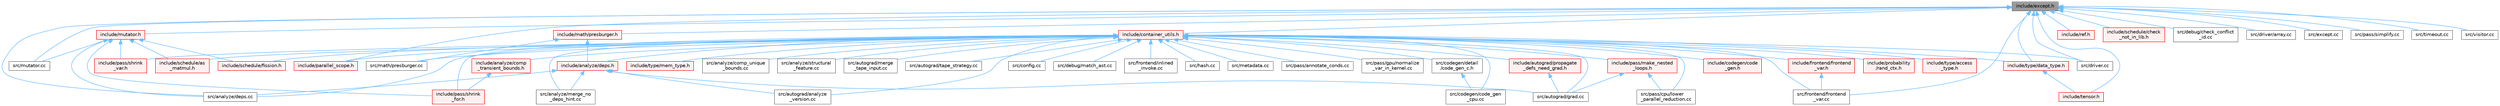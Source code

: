 digraph "include/except.h"
{
 // LATEX_PDF_SIZE
  bgcolor="transparent";
  edge [fontname=Helvetica,fontsize=10,labelfontname=Helvetica,labelfontsize=10];
  node [fontname=Helvetica,fontsize=10,shape=box,height=0.2,width=0.4];
  Node1 [label="include/except.h",height=0.2,width=0.4,color="gray40", fillcolor="grey60", style="filled", fontcolor="black",tooltip=" "];
  Node1 -> Node2 [dir="back",color="steelblue1",style="solid"];
  Node2 [label="include/container_utils.h",height=0.2,width=0.4,color="red", fillcolor="#FFF0F0", style="filled",URL="$container__utils_8h.html",tooltip=" "];
  Node2 -> Node3 [dir="back",color="steelblue1",style="solid"];
  Node3 [label="include/analyze/comp\l_transient_bounds.h",height=0.2,width=0.4,color="red", fillcolor="#FFF0F0", style="filled",URL="$comp__transient__bounds_8h.html",tooltip=" "];
  Node3 -> Node44 [dir="back",color="steelblue1",style="solid"];
  Node44 [label="include/pass/shrink\l_for.h",height=0.2,width=0.4,color="red", fillcolor="#FFF0F0", style="filled",URL="$shrink__for_8h.html",tooltip=" "];
  Node2 -> Node46 [dir="back",color="steelblue1",style="solid"];
  Node46 [label="include/analyze/deps.h",height=0.2,width=0.4,color="red", fillcolor="#FFF0F0", style="filled",URL="$deps_8h.html",tooltip=" "];
  Node46 -> Node48 [dir="back",color="steelblue1",style="solid"];
  Node48 [label="src/analyze/deps.cc",height=0.2,width=0.4,color="grey40", fillcolor="white", style="filled",URL="$deps_8cc.html",tooltip=" "];
  Node46 -> Node49 [dir="back",color="steelblue1",style="solid"];
  Node49 [label="src/analyze/merge_no\l_deps_hint.cc",height=0.2,width=0.4,color="grey40", fillcolor="white", style="filled",URL="$merge__no__deps__hint_8cc.html",tooltip=" "];
  Node46 -> Node39 [dir="back",color="steelblue1",style="solid"];
  Node39 [label="src/autograd/analyze\l_version.cc",height=0.2,width=0.4,color="grey40", fillcolor="white", style="filled",URL="$analyze__version_8cc.html",tooltip=" "];
  Node46 -> Node21 [dir="back",color="steelblue1",style="solid"];
  Node21 [label="src/autograd/grad.cc",height=0.2,width=0.4,color="grey40", fillcolor="white", style="filled",URL="$grad_8cc.html",tooltip=" "];
  Node2 -> Node68 [dir="back",color="steelblue1",style="solid"];
  Node68 [label="include/autograd/propagate\l_defs_need_grad.h",height=0.2,width=0.4,color="red", fillcolor="#FFF0F0", style="filled",URL="$propagate__defs__need__grad_8h.html",tooltip=" "];
  Node68 -> Node21 [dir="back",color="steelblue1",style="solid"];
  Node2 -> Node70 [dir="back",color="steelblue1",style="solid"];
  Node70 [label="include/codegen/code\l_gen.h",height=0.2,width=0.4,color="red", fillcolor="#FFF0F0", style="filled",URL="$include_2codegen_2code__gen_8h.html",tooltip=" "];
  Node2 -> Node80 [dir="back",color="steelblue1",style="solid"];
  Node80 [label="include/frontend/frontend\l_var.h",height=0.2,width=0.4,color="red", fillcolor="#FFF0F0", style="filled",URL="$frontend__var_8h.html",tooltip=" "];
  Node80 -> Node83 [dir="back",color="steelblue1",style="solid"];
  Node83 [label="src/frontend/frontend\l_var.cc",height=0.2,width=0.4,color="grey40", fillcolor="white", style="filled",URL="$frontend__var_8cc.html",tooltip=" "];
  Node2 -> Node84 [dir="back",color="steelblue1",style="solid"];
  Node84 [label="include/parallel_scope.h",height=0.2,width=0.4,color="red", fillcolor="#FFF0F0", style="filled",URL="$parallel__scope_8h.html",tooltip=" "];
  Node2 -> Node237 [dir="back",color="steelblue1",style="solid"];
  Node237 [label="include/pass/make_nested\l_loops.h",height=0.2,width=0.4,color="red", fillcolor="#FFF0F0", style="filled",URL="$make__nested__loops_8h.html",tooltip=" "];
  Node237 -> Node21 [dir="back",color="steelblue1",style="solid"];
  Node237 -> Node23 [dir="back",color="steelblue1",style="solid"];
  Node23 [label="src/pass/cpu/lower\l_parallel_reduction.cc",height=0.2,width=0.4,color="grey40", fillcolor="white", style="filled",URL="$cpu_2lower__parallel__reduction_8cc.html",tooltip=" "];
  Node2 -> Node44 [dir="back",color="steelblue1",style="solid"];
  Node2 -> Node8 [dir="back",color="steelblue1",style="solid"];
  Node8 [label="include/pass/shrink\l_var.h",height=0.2,width=0.4,color="red", fillcolor="#FFF0F0", style="filled",URL="$shrink__var_8h.html",tooltip=" "];
  Node2 -> Node242 [dir="back",color="steelblue1",style="solid"];
  Node242 [label="include/probability\l/rand_ctx.h",height=0.2,width=0.4,color="red", fillcolor="#FFF0F0", style="filled",URL="$rand__ctx_8h.html",tooltip=" "];
  Node2 -> Node131 [dir="back",color="steelblue1",style="solid"];
  Node131 [label="include/schedule/as\l_matmul.h",height=0.2,width=0.4,color="red", fillcolor="#FFF0F0", style="filled",URL="$as__matmul_8h.html",tooltip=" "];
  Node2 -> Node143 [dir="back",color="steelblue1",style="solid"];
  Node143 [label="include/schedule/fission.h",height=0.2,width=0.4,color="red", fillcolor="#FFF0F0", style="filled",URL="$fission_8h.html",tooltip=" "];
  Node2 -> Node244 [dir="back",color="steelblue1",style="solid"];
  Node244 [label="include/type/access\l_type.h",height=0.2,width=0.4,color="red", fillcolor="#FFF0F0", style="filled",URL="$access__type_8h.html",tooltip=" "];
  Node2 -> Node257 [dir="back",color="steelblue1",style="solid"];
  Node257 [label="include/type/data_type.h",height=0.2,width=0.4,color="red", fillcolor="#FFF0F0", style="filled",URL="$data__type_8h.html",tooltip=" "];
  Node257 -> Node273 [dir="back",color="steelblue1",style="solid"];
  Node273 [label="include/tensor.h",height=0.2,width=0.4,color="red", fillcolor="#FFF0F0", style="filled",URL="$tensor_8h.html",tooltip=" "];
  Node2 -> Node277 [dir="back",color="steelblue1",style="solid"];
  Node277 [label="include/type/mem_type.h",height=0.2,width=0.4,color="red", fillcolor="#FFF0F0", style="filled",URL="$mem__type_8h.html",tooltip=" "];
  Node2 -> Node38 [dir="back",color="steelblue1",style="solid"];
  Node38 [label="src/analyze/comp_unique\l_bounds.cc",height=0.2,width=0.4,color="grey40", fillcolor="white", style="filled",URL="$comp__unique__bounds_8cc.html",tooltip=" "];
  Node2 -> Node48 [dir="back",color="steelblue1",style="solid"];
  Node2 -> Node49 [dir="back",color="steelblue1",style="solid"];
  Node2 -> Node7 [dir="back",color="steelblue1",style="solid"];
  Node7 [label="src/analyze/structural\l_feature.cc",height=0.2,width=0.4,color="grey40", fillcolor="white", style="filled",URL="$structural__feature_8cc.html",tooltip=" "];
  Node2 -> Node39 [dir="back",color="steelblue1",style="solid"];
  Node2 -> Node21 [dir="back",color="steelblue1",style="solid"];
  Node2 -> Node110 [dir="back",color="steelblue1",style="solid"];
  Node110 [label="src/autograd/merge\l_tape_input.cc",height=0.2,width=0.4,color="grey40", fillcolor="white", style="filled",URL="$merge__tape__input_8cc.html",tooltip=" "];
  Node2 -> Node152 [dir="back",color="steelblue1",style="solid"];
  Node152 [label="src/autograd/tape_strategy.cc",height=0.2,width=0.4,color="grey40", fillcolor="white", style="filled",URL="$tape__strategy_8cc.html",tooltip=" "];
  Node2 -> Node22 [dir="back",color="steelblue1",style="solid"];
  Node22 [label="src/codegen/code_gen\l_cpu.cc",height=0.2,width=0.4,color="grey40", fillcolor="white", style="filled",URL="$code__gen__cpu_8cc.html",tooltip=" "];
  Node2 -> Node74 [dir="back",color="steelblue1",style="solid"];
  Node74 [label="src/codegen/detail\l/code_gen_c.h",height=0.2,width=0.4,color="grey40", fillcolor="white", style="filled",URL="$src_2codegen_2detail_2code__gen__c_8h.html",tooltip=" "];
  Node74 -> Node22 [dir="back",color="steelblue1",style="solid"];
  Node2 -> Node254 [dir="back",color="steelblue1",style="solid"];
  Node254 [label="src/config.cc",height=0.2,width=0.4,color="grey40", fillcolor="white", style="filled",URL="$config_8cc.html",tooltip=" "];
  Node2 -> Node187 [dir="back",color="steelblue1",style="solid"];
  Node187 [label="src/debug/match_ast.cc",height=0.2,width=0.4,color="grey40", fillcolor="white", style="filled",URL="$match__ast_8cc.html",tooltip=" "];
  Node2 -> Node181 [dir="back",color="steelblue1",style="solid"];
  Node181 [label="src/driver.cc",height=0.2,width=0.4,color="grey40", fillcolor="white", style="filled",URL="$driver_8cc.html",tooltip=" "];
  Node2 -> Node83 [dir="back",color="steelblue1",style="solid"];
  Node2 -> Node82 [dir="back",color="steelblue1",style="solid"];
  Node82 [label="src/frontend/inlined\l_invoke.cc",height=0.2,width=0.4,color="grey40", fillcolor="white", style="filled",URL="$inlined__invoke_8cc.html",tooltip=" "];
  Node2 -> Node213 [dir="back",color="steelblue1",style="solid"];
  Node213 [label="src/hash.cc",height=0.2,width=0.4,color="grey40", fillcolor="white", style="filled",URL="$hash_8cc.html",tooltip=" "];
  Node2 -> Node261 [dir="back",color="steelblue1",style="solid"];
  Node261 [label="src/math/presburger.cc",height=0.2,width=0.4,color="grey40", fillcolor="white", style="filled",URL="$presburger_8cc.html",tooltip=" "];
  Node2 -> Node215 [dir="back",color="steelblue1",style="solid"];
  Node215 [label="src/metadata.cc",height=0.2,width=0.4,color="grey40", fillcolor="white", style="filled",URL="$metadata_8cc.html",tooltip=" "];
  Node2 -> Node172 [dir="back",color="steelblue1",style="solid"];
  Node172 [label="src/pass/annotate_conds.cc",height=0.2,width=0.4,color="grey40", fillcolor="white", style="filled",URL="$annotate__conds_8cc.html",tooltip=" "];
  Node2 -> Node23 [dir="back",color="steelblue1",style="solid"];
  Node2 -> Node24 [dir="back",color="steelblue1",style="solid"];
  Node24 [label="src/pass/gpu/normalize\l_var_in_kernel.cc",height=0.2,width=0.4,color="grey40", fillcolor="white", style="filled",URL="$normalize__var__in__kernel_8cc.html",tooltip=" "];
  Node1 -> Node260 [dir="back",color="steelblue1",style="solid"];
  Node260 [label="include/math/presburger.h",height=0.2,width=0.4,color="red", fillcolor="#FFF0F0", style="filled",URL="$presburger_8h.html",tooltip=" "];
  Node260 -> Node46 [dir="back",color="steelblue1",style="solid"];
  Node260 -> Node261 [dir="back",color="steelblue1",style="solid"];
  Node1 -> Node219 [dir="back",color="steelblue1",style="solid"];
  Node219 [label="include/mutator.h",height=0.2,width=0.4,color="red", fillcolor="#FFF0F0", style="filled",URL="$mutator_8h.html",tooltip=" "];
  Node219 -> Node44 [dir="back",color="steelblue1",style="solid"];
  Node219 -> Node8 [dir="back",color="steelblue1",style="solid"];
  Node219 -> Node131 [dir="back",color="steelblue1",style="solid"];
  Node219 -> Node143 [dir="back",color="steelblue1",style="solid"];
  Node219 -> Node48 [dir="back",color="steelblue1",style="solid"];
  Node219 -> Node236 [dir="back",color="steelblue1",style="solid"];
  Node236 [label="src/mutator.cc",height=0.2,width=0.4,color="grey40", fillcolor="white", style="filled",URL="$mutator_8cc.html",tooltip=" "];
  Node1 -> Node84 [dir="back",color="steelblue1",style="solid"];
  Node1 -> Node278 [dir="back",color="steelblue1",style="solid"];
  Node278 [label="include/ref.h",height=0.2,width=0.4,color="red", fillcolor="#FFF0F0", style="filled",URL="$ref_8h.html",tooltip=" "];
  Node1 -> Node176 [dir="back",color="steelblue1",style="solid"];
  Node176 [label="include/schedule/check\l_not_in_lib.h",height=0.2,width=0.4,color="red", fillcolor="#FFF0F0", style="filled",URL="$check__not__in__lib_8h.html",tooltip=" "];
  Node1 -> Node273 [dir="back",color="steelblue1",style="solid"];
  Node1 -> Node257 [dir="back",color="steelblue1",style="solid"];
  Node1 -> Node48 [dir="back",color="steelblue1",style="solid"];
  Node1 -> Node159 [dir="back",color="steelblue1",style="solid"];
  Node159 [label="src/debug/check_conflict\l_id.cc",height=0.2,width=0.4,color="grey40", fillcolor="white", style="filled",URL="$check__conflict__id_8cc.html",tooltip=" "];
  Node1 -> Node181 [dir="back",color="steelblue1",style="solid"];
  Node1 -> Node253 [dir="back",color="steelblue1",style="solid"];
  Node253 [label="src/driver/array.cc",height=0.2,width=0.4,color="grey40", fillcolor="white", style="filled",URL="$array_8cc.html",tooltip=" "];
  Node1 -> Node133 [dir="back",color="steelblue1",style="solid"];
  Node133 [label="src/except.cc",height=0.2,width=0.4,color="grey40", fillcolor="white", style="filled",URL="$except_8cc.html",tooltip=" "];
  Node1 -> Node83 [dir="back",color="steelblue1",style="solid"];
  Node1 -> Node236 [dir="back",color="steelblue1",style="solid"];
  Node1 -> Node27 [dir="back",color="steelblue1",style="solid"];
  Node27 [label="src/pass/simplify.cc",height=0.2,width=0.4,color="grey40", fillcolor="white", style="filled",URL="$simplify_8cc.html",tooltip=" "];
  Node1 -> Node266 [dir="back",color="steelblue1",style="solid"];
  Node266 [label="src/timeout.cc",height=0.2,width=0.4,color="grey40", fillcolor="white", style="filled",URL="$timeout_8cc.html",tooltip=" "];
  Node1 -> Node203 [dir="back",color="steelblue1",style="solid"];
  Node203 [label="src/visitor.cc",height=0.2,width=0.4,color="grey40", fillcolor="white", style="filled",URL="$visitor_8cc.html",tooltip=" "];
}
